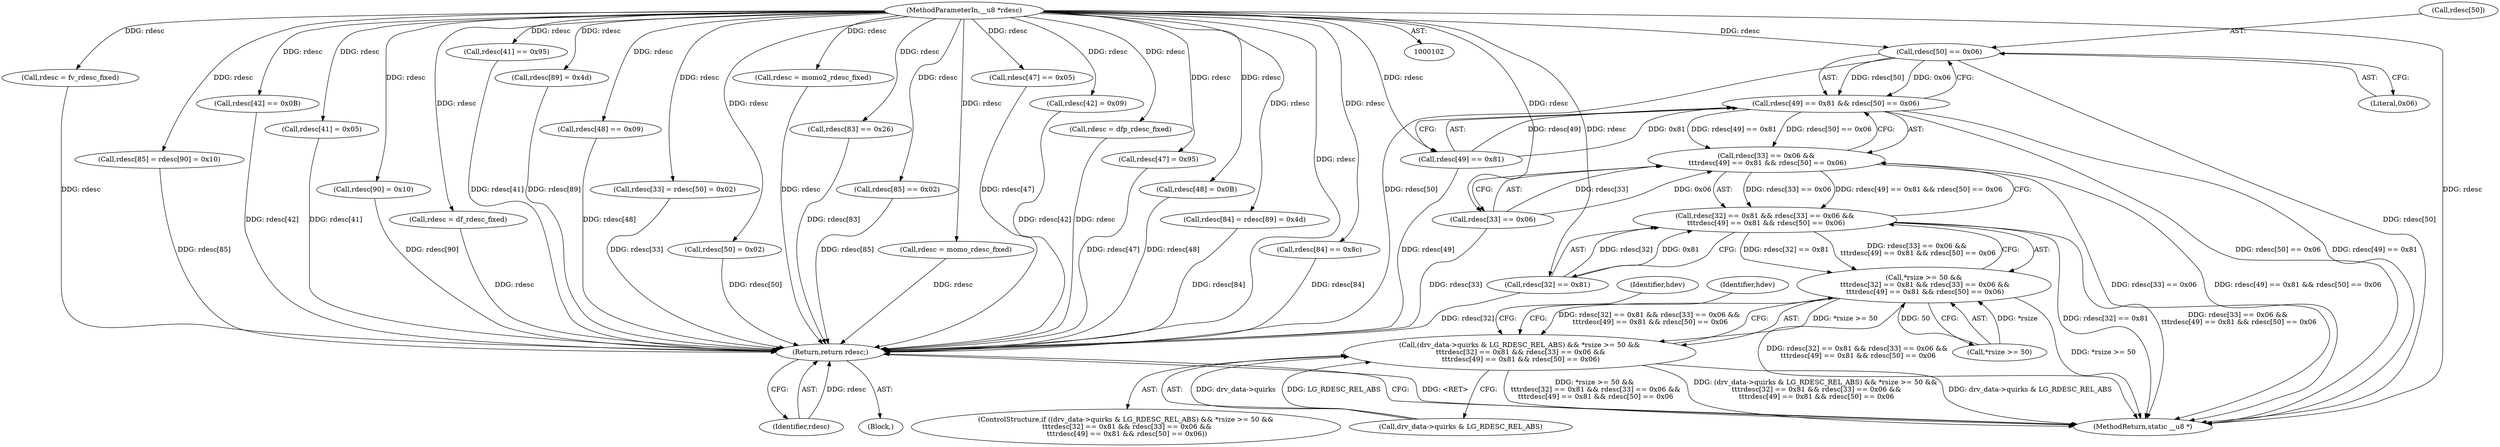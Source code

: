 digraph "0_linux_4ab25786c87eb20857bbb715c3ae34ec8fd6a214_1@pointer" {
"1000197" [label="(Call,rdesc[50] == 0x06)"];
"1000104" [label="(MethodParameterIn,__u8 *rdesc)"];
"1000191" [label="(Call,rdesc[49] == 0x81 && rdesc[50] == 0x06)"];
"1000185" [label="(Call,rdesc[33] == 0x06 &&\n \t\t\trdesc[49] == 0x81 && rdesc[50] == 0x06)"];
"1000179" [label="(Call,rdesc[32] == 0x81 && rdesc[33] == 0x06 &&\n \t\t\trdesc[49] == 0x81 && rdesc[50] == 0x06)"];
"1000174" [label="(Call,*rsize >= 50 &&\n \t\t\trdesc[32] == 0x81 && rdesc[33] == 0x06 &&\n \t\t\trdesc[49] == 0x81 && rdesc[50] == 0x06)"];
"1000168" [label="(Call,(drv_data->quirks & LG_RDESC_REL_ABS) && *rsize >= 50 &&\n \t\t\trdesc[32] == 0x81 && rdesc[33] == 0x06 &&\n \t\t\trdesc[49] == 0x81 && rdesc[50] == 0x06)"];
"1000409" [label="(Return,return rdesc;)"];
"1000153" [label="(Call,rdesc[89] = 0x4d)"];
"1000186" [label="(Call,rdesc[33] == 0x06)"];
"1000379" [label="(Call,rdesc[48] == 0x09)"];
"1000206" [label="(Call,rdesc[33] = rdesc[50] = 0x02)"];
"1000210" [label="(Call,rdesc[50] = 0x02)"];
"1000174" [label="(Call,*rsize >= 50 &&\n \t\t\trdesc[32] == 0x81 && rdesc[33] == 0x06 &&\n \t\t\trdesc[49] == 0x81 && rdesc[50] == 0x06)"];
"1000307" [label="(Call,rdesc = momo2_rdesc_fixed)"];
"1000129" [label="(Call,rdesc[83] == 0x26)"];
"1000140" [label="(Call,rdesc[85] == 0x02)"];
"1000198" [label="(Call,rdesc[50])"];
"1000288" [label="(Call,rdesc = momo_rdesc_fixed)"];
"1000374" [label="(Call,rdesc[47] == 0x05)"];
"1000393" [label="(Call,rdesc[42] = 0x09)"];
"1000345" [label="(Call,rdesc = dfp_rdesc_fixed)"];
"1000398" [label="(Call,rdesc[47] = 0x95)"];
"1000104" [label="(MethodParameterIn,__u8 *rdesc)"];
"1000410" [label="(Identifier,rdesc)"];
"1000197" [label="(Call,rdesc[50] == 0x06)"];
"1000403" [label="(Call,rdesc[48] = 0x0B)"];
"1000149" [label="(Call,rdesc[84] = rdesc[89] = 0x4d)"];
"1000411" [label="(MethodReturn,static __u8 *)"];
"1000167" [label="(ControlStructure,if ((drv_data->quirks & LG_RDESC_REL_ABS) && *rsize >= 50 &&\n \t\t\trdesc[32] == 0x81 && rdesc[33] == 0x06 &&\n \t\t\trdesc[49] == 0x81 && rdesc[50] == 0x06))"];
"1000135" [label="(Call,rdesc[84] == 0x8c)"];
"1000409" [label="(Return,return rdesc;)"];
"1000204" [label="(Identifier,hdev)"];
"1000326" [label="(Call,rdesc = fv_rdesc_fixed)"];
"1000217" [label="(Identifier,hdev)"];
"1000185" [label="(Call,rdesc[33] == 0x06 &&\n \t\t\trdesc[49] == 0x81 && rdesc[50] == 0x06)"];
"1000368" [label="(Call,rdesc[42] == 0x0B)"];
"1000106" [label="(Block,)"];
"1000169" [label="(Call,drv_data->quirks & LG_RDESC_REL_ABS)"];
"1000388" [label="(Call,rdesc[41] = 0x05)"];
"1000180" [label="(Call,rdesc[32] == 0x81)"];
"1000158" [label="(Call,rdesc[85] = rdesc[90] = 0x10)"];
"1000201" [label="(Literal,0x06)"];
"1000162" [label="(Call,rdesc[90] = 0x10)"];
"1000168" [label="(Call,(drv_data->quirks & LG_RDESC_REL_ABS) && *rsize >= 50 &&\n \t\t\trdesc[32] == 0x81 && rdesc[33] == 0x06 &&\n \t\t\trdesc[49] == 0x81 && rdesc[50] == 0x06)"];
"1000175" [label="(Call,*rsize >= 50)"];
"1000269" [label="(Call,rdesc = df_rdesc_fixed)"];
"1000192" [label="(Call,rdesc[49] == 0x81)"];
"1000179" [label="(Call,rdesc[32] == 0x81 && rdesc[33] == 0x06 &&\n \t\t\trdesc[49] == 0x81 && rdesc[50] == 0x06)"];
"1000362" [label="(Call,rdesc[41] == 0x95)"];
"1000191" [label="(Call,rdesc[49] == 0x81 && rdesc[50] == 0x06)"];
"1000197" -> "1000191"  [label="AST: "];
"1000197" -> "1000201"  [label="CFG: "];
"1000198" -> "1000197"  [label="AST: "];
"1000201" -> "1000197"  [label="AST: "];
"1000191" -> "1000197"  [label="CFG: "];
"1000197" -> "1000411"  [label="DDG: rdesc[50]"];
"1000197" -> "1000191"  [label="DDG: rdesc[50]"];
"1000197" -> "1000191"  [label="DDG: 0x06"];
"1000104" -> "1000197"  [label="DDG: rdesc"];
"1000197" -> "1000409"  [label="DDG: rdesc[50]"];
"1000104" -> "1000102"  [label="AST: "];
"1000104" -> "1000411"  [label="DDG: rdesc"];
"1000104" -> "1000129"  [label="DDG: rdesc"];
"1000104" -> "1000135"  [label="DDG: rdesc"];
"1000104" -> "1000140"  [label="DDG: rdesc"];
"1000104" -> "1000149"  [label="DDG: rdesc"];
"1000104" -> "1000153"  [label="DDG: rdesc"];
"1000104" -> "1000158"  [label="DDG: rdesc"];
"1000104" -> "1000162"  [label="DDG: rdesc"];
"1000104" -> "1000180"  [label="DDG: rdesc"];
"1000104" -> "1000186"  [label="DDG: rdesc"];
"1000104" -> "1000192"  [label="DDG: rdesc"];
"1000104" -> "1000206"  [label="DDG: rdesc"];
"1000104" -> "1000210"  [label="DDG: rdesc"];
"1000104" -> "1000269"  [label="DDG: rdesc"];
"1000104" -> "1000288"  [label="DDG: rdesc"];
"1000104" -> "1000307"  [label="DDG: rdesc"];
"1000104" -> "1000326"  [label="DDG: rdesc"];
"1000104" -> "1000345"  [label="DDG: rdesc"];
"1000104" -> "1000362"  [label="DDG: rdesc"];
"1000104" -> "1000368"  [label="DDG: rdesc"];
"1000104" -> "1000374"  [label="DDG: rdesc"];
"1000104" -> "1000379"  [label="DDG: rdesc"];
"1000104" -> "1000388"  [label="DDG: rdesc"];
"1000104" -> "1000393"  [label="DDG: rdesc"];
"1000104" -> "1000398"  [label="DDG: rdesc"];
"1000104" -> "1000403"  [label="DDG: rdesc"];
"1000104" -> "1000409"  [label="DDG: rdesc"];
"1000191" -> "1000185"  [label="AST: "];
"1000191" -> "1000192"  [label="CFG: "];
"1000192" -> "1000191"  [label="AST: "];
"1000185" -> "1000191"  [label="CFG: "];
"1000191" -> "1000411"  [label="DDG: rdesc[50] == 0x06"];
"1000191" -> "1000411"  [label="DDG: rdesc[49] == 0x81"];
"1000191" -> "1000185"  [label="DDG: rdesc[49] == 0x81"];
"1000191" -> "1000185"  [label="DDG: rdesc[50] == 0x06"];
"1000192" -> "1000191"  [label="DDG: rdesc[49]"];
"1000192" -> "1000191"  [label="DDG: 0x81"];
"1000185" -> "1000179"  [label="AST: "];
"1000185" -> "1000186"  [label="CFG: "];
"1000186" -> "1000185"  [label="AST: "];
"1000179" -> "1000185"  [label="CFG: "];
"1000185" -> "1000411"  [label="DDG: rdesc[33] == 0x06"];
"1000185" -> "1000411"  [label="DDG: rdesc[49] == 0x81 && rdesc[50] == 0x06"];
"1000185" -> "1000179"  [label="DDG: rdesc[33] == 0x06"];
"1000185" -> "1000179"  [label="DDG: rdesc[49] == 0x81 && rdesc[50] == 0x06"];
"1000186" -> "1000185"  [label="DDG: rdesc[33]"];
"1000186" -> "1000185"  [label="DDG: 0x06"];
"1000179" -> "1000174"  [label="AST: "];
"1000179" -> "1000180"  [label="CFG: "];
"1000180" -> "1000179"  [label="AST: "];
"1000174" -> "1000179"  [label="CFG: "];
"1000179" -> "1000411"  [label="DDG: rdesc[33] == 0x06 &&\n \t\t\trdesc[49] == 0x81 && rdesc[50] == 0x06"];
"1000179" -> "1000411"  [label="DDG: rdesc[32] == 0x81"];
"1000179" -> "1000174"  [label="DDG: rdesc[32] == 0x81"];
"1000179" -> "1000174"  [label="DDG: rdesc[33] == 0x06 &&\n \t\t\trdesc[49] == 0x81 && rdesc[50] == 0x06"];
"1000180" -> "1000179"  [label="DDG: rdesc[32]"];
"1000180" -> "1000179"  [label="DDG: 0x81"];
"1000174" -> "1000168"  [label="AST: "];
"1000174" -> "1000175"  [label="CFG: "];
"1000175" -> "1000174"  [label="AST: "];
"1000168" -> "1000174"  [label="CFG: "];
"1000174" -> "1000411"  [label="DDG: rdesc[32] == 0x81 && rdesc[33] == 0x06 &&\n \t\t\trdesc[49] == 0x81 && rdesc[50] == 0x06"];
"1000174" -> "1000411"  [label="DDG: *rsize >= 50"];
"1000174" -> "1000168"  [label="DDG: *rsize >= 50"];
"1000174" -> "1000168"  [label="DDG: rdesc[32] == 0x81 && rdesc[33] == 0x06 &&\n \t\t\trdesc[49] == 0x81 && rdesc[50] == 0x06"];
"1000175" -> "1000174"  [label="DDG: *rsize"];
"1000175" -> "1000174"  [label="DDG: 50"];
"1000168" -> "1000167"  [label="AST: "];
"1000168" -> "1000169"  [label="CFG: "];
"1000169" -> "1000168"  [label="AST: "];
"1000204" -> "1000168"  [label="CFG: "];
"1000217" -> "1000168"  [label="CFG: "];
"1000168" -> "1000411"  [label="DDG: (drv_data->quirks & LG_RDESC_REL_ABS) && *rsize >= 50 &&\n \t\t\trdesc[32] == 0x81 && rdesc[33] == 0x06 &&\n \t\t\trdesc[49] == 0x81 && rdesc[50] == 0x06"];
"1000168" -> "1000411"  [label="DDG: drv_data->quirks & LG_RDESC_REL_ABS"];
"1000168" -> "1000411"  [label="DDG: *rsize >= 50 &&\n \t\t\trdesc[32] == 0x81 && rdesc[33] == 0x06 &&\n \t\t\trdesc[49] == 0x81 && rdesc[50] == 0x06"];
"1000169" -> "1000168"  [label="DDG: drv_data->quirks"];
"1000169" -> "1000168"  [label="DDG: LG_RDESC_REL_ABS"];
"1000409" -> "1000106"  [label="AST: "];
"1000409" -> "1000410"  [label="CFG: "];
"1000410" -> "1000409"  [label="AST: "];
"1000411" -> "1000409"  [label="CFG: "];
"1000409" -> "1000411"  [label="DDG: <RET>"];
"1000410" -> "1000409"  [label="DDG: rdesc"];
"1000129" -> "1000409"  [label="DDG: rdesc[83]"];
"1000186" -> "1000409"  [label="DDG: rdesc[33]"];
"1000388" -> "1000409"  [label="DDG: rdesc[41]"];
"1000403" -> "1000409"  [label="DDG: rdesc[48]"];
"1000140" -> "1000409"  [label="DDG: rdesc[85]"];
"1000180" -> "1000409"  [label="DDG: rdesc[32]"];
"1000206" -> "1000409"  [label="DDG: rdesc[33]"];
"1000153" -> "1000409"  [label="DDG: rdesc[89]"];
"1000135" -> "1000409"  [label="DDG: rdesc[84]"];
"1000398" -> "1000409"  [label="DDG: rdesc[47]"];
"1000158" -> "1000409"  [label="DDG: rdesc[85]"];
"1000368" -> "1000409"  [label="DDG: rdesc[42]"];
"1000393" -> "1000409"  [label="DDG: rdesc[42]"];
"1000374" -> "1000409"  [label="DDG: rdesc[47]"];
"1000379" -> "1000409"  [label="DDG: rdesc[48]"];
"1000288" -> "1000409"  [label="DDG: rdesc"];
"1000192" -> "1000409"  [label="DDG: rdesc[49]"];
"1000210" -> "1000409"  [label="DDG: rdesc[50]"];
"1000269" -> "1000409"  [label="DDG: rdesc"];
"1000149" -> "1000409"  [label="DDG: rdesc[84]"];
"1000345" -> "1000409"  [label="DDG: rdesc"];
"1000326" -> "1000409"  [label="DDG: rdesc"];
"1000162" -> "1000409"  [label="DDG: rdesc[90]"];
"1000307" -> "1000409"  [label="DDG: rdesc"];
"1000362" -> "1000409"  [label="DDG: rdesc[41]"];
}
